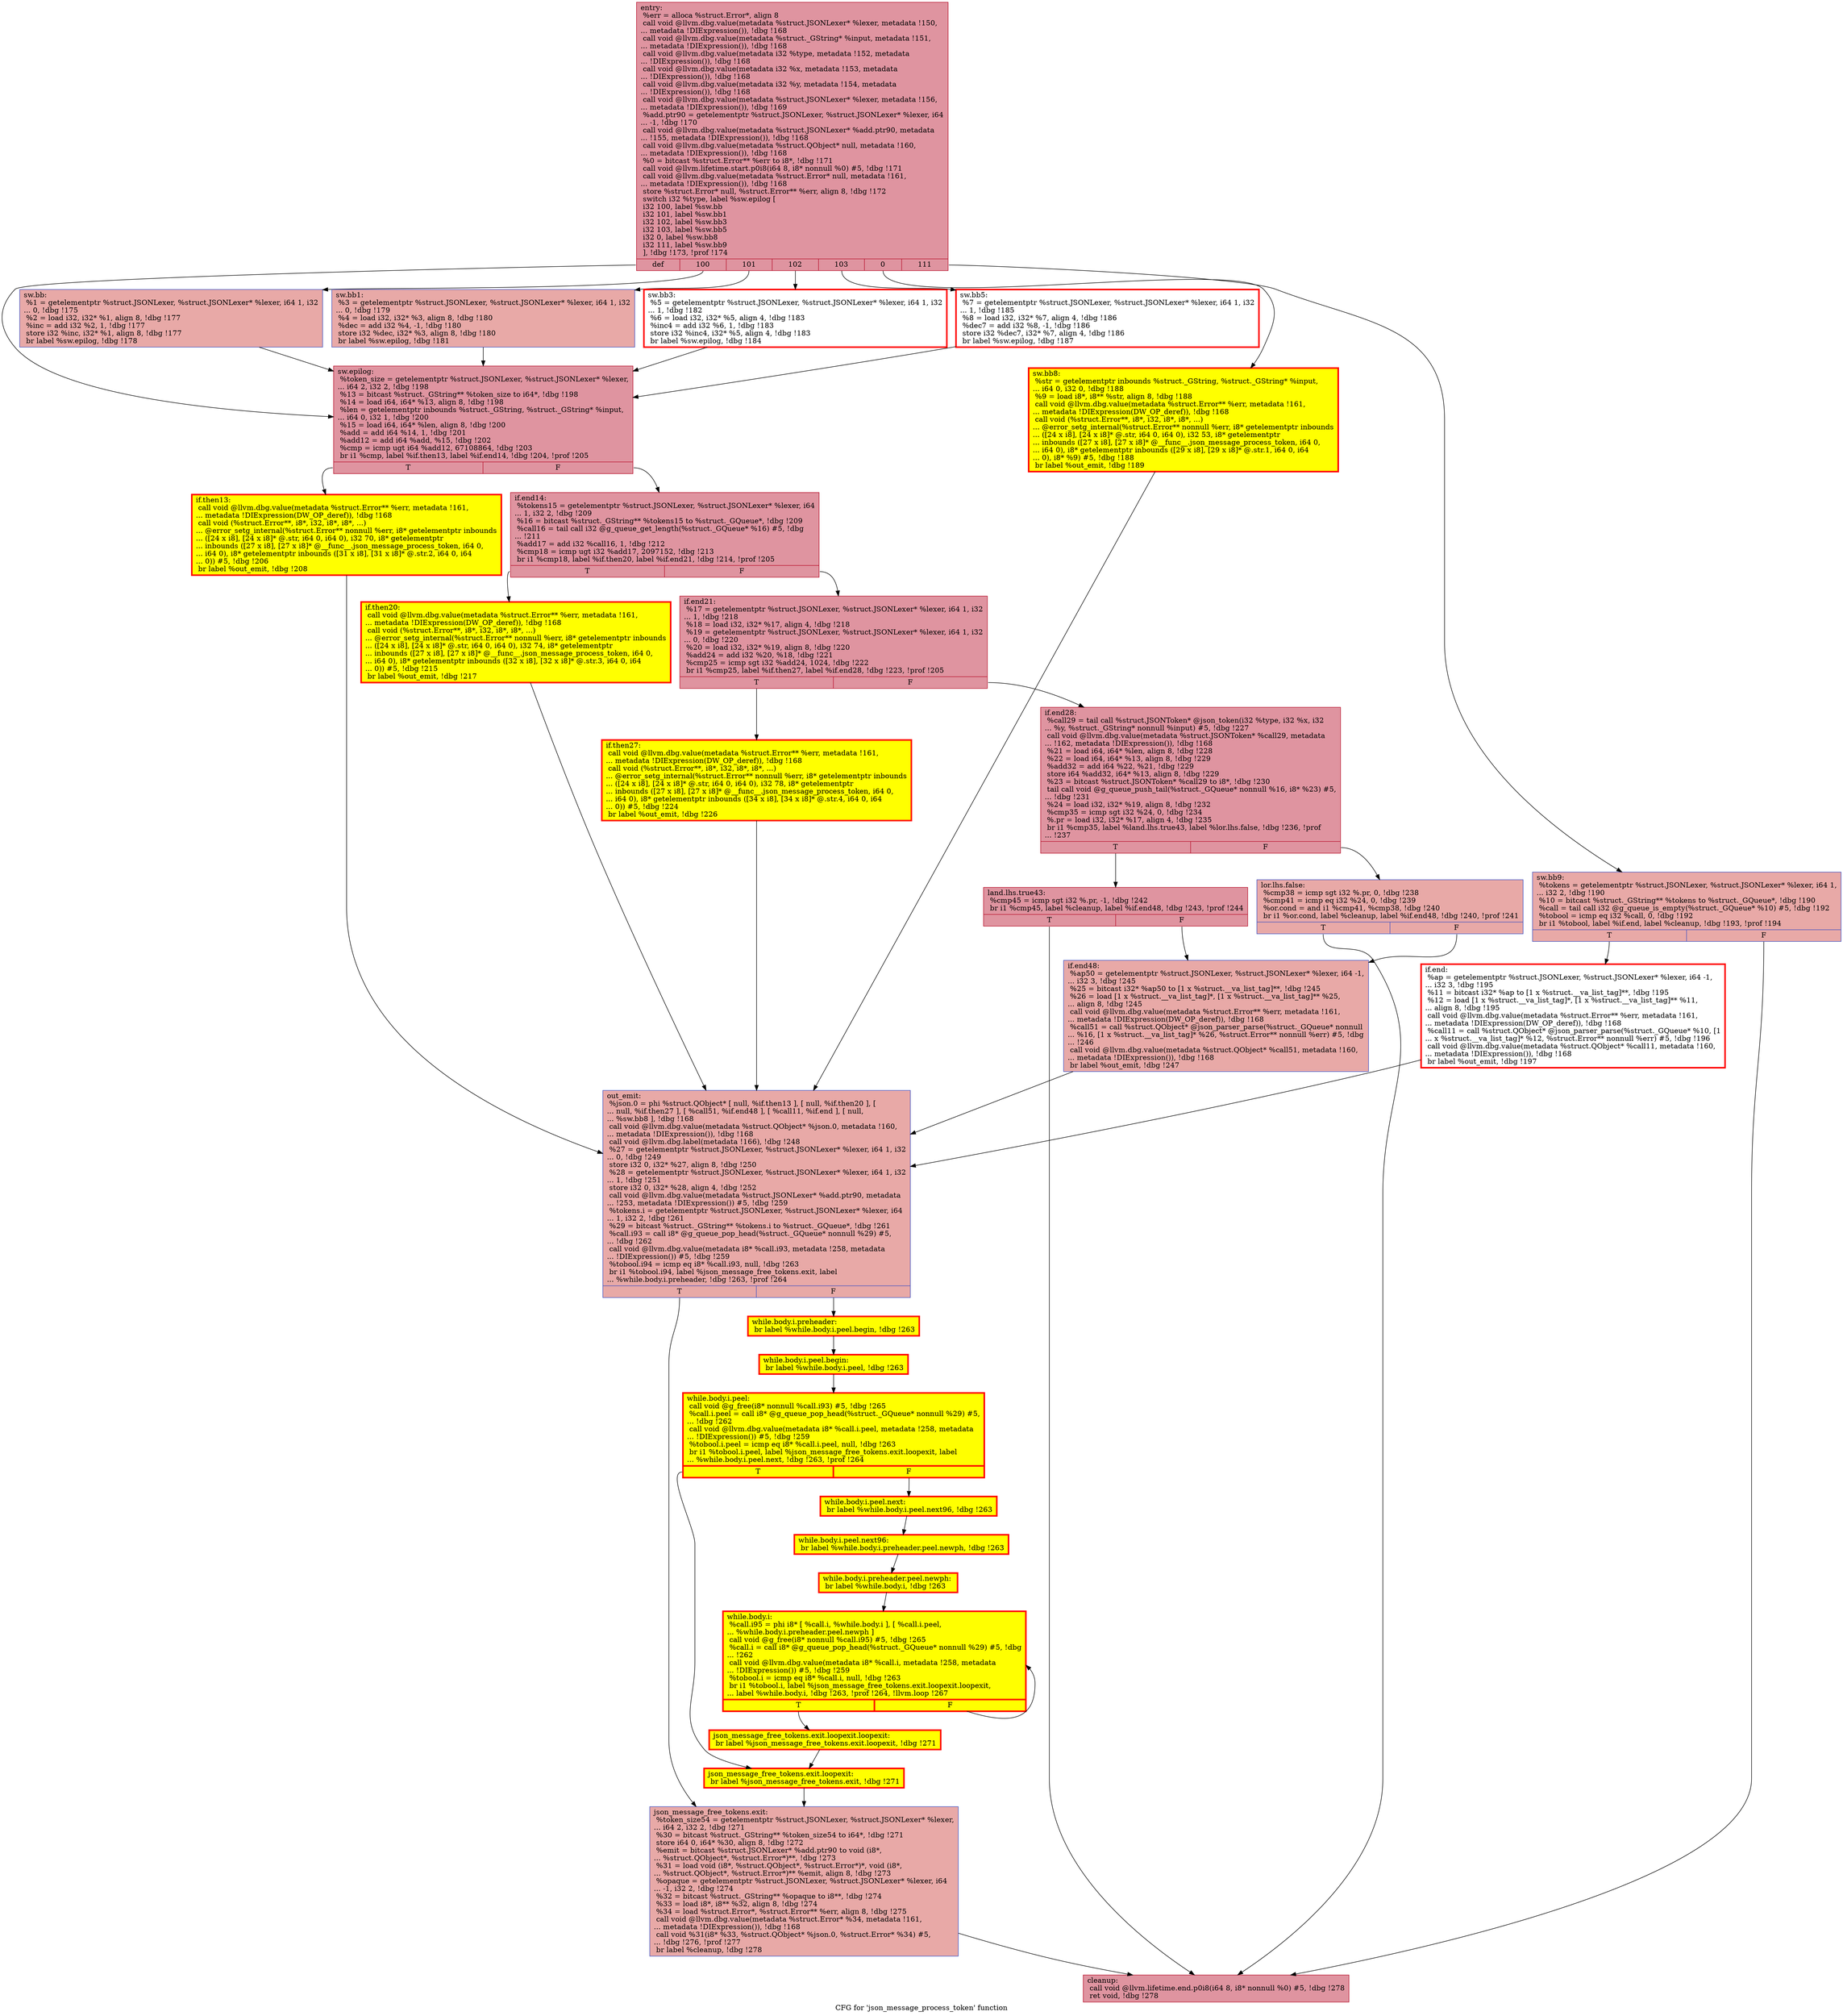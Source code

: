 digraph "CFG for 'json_message_process_token' function" {
	label="CFG for 'json_message_process_token' function";

	Node0x555a14b02830 [shape=record,color="#b70d28ff", style=filled, fillcolor="#b70d2870",label="{entry:\l  %err = alloca %struct.Error*, align 8\l  call void @llvm.dbg.value(metadata %struct.JSONLexer* %lexer, metadata !150,\l... metadata !DIExpression()), !dbg !168\l  call void @llvm.dbg.value(metadata %struct._GString* %input, metadata !151,\l... metadata !DIExpression()), !dbg !168\l  call void @llvm.dbg.value(metadata i32 %type, metadata !152, metadata\l... !DIExpression()), !dbg !168\l  call void @llvm.dbg.value(metadata i32 %x, metadata !153, metadata\l... !DIExpression()), !dbg !168\l  call void @llvm.dbg.value(metadata i32 %y, metadata !154, metadata\l... !DIExpression()), !dbg !168\l  call void @llvm.dbg.value(metadata %struct.JSONLexer* %lexer, metadata !156,\l... metadata !DIExpression()), !dbg !169\l  %add.ptr90 = getelementptr %struct.JSONLexer, %struct.JSONLexer* %lexer, i64\l... -1, !dbg !170\l  call void @llvm.dbg.value(metadata %struct.JSONLexer* %add.ptr90, metadata\l... !155, metadata !DIExpression()), !dbg !168\l  call void @llvm.dbg.value(metadata %struct.QObject* null, metadata !160,\l... metadata !DIExpression()), !dbg !168\l  %0 = bitcast %struct.Error** %err to i8*, !dbg !171\l  call void @llvm.lifetime.start.p0i8(i64 8, i8* nonnull %0) #5, !dbg !171\l  call void @llvm.dbg.value(metadata %struct.Error* null, metadata !161,\l... metadata !DIExpression()), !dbg !168\l  store %struct.Error* null, %struct.Error** %err, align 8, !dbg !172\l  switch i32 %type, label %sw.epilog [\l    i32 100, label %sw.bb\l    i32 101, label %sw.bb1\l    i32 102, label %sw.bb3\l    i32 103, label %sw.bb5\l    i32 0, label %sw.bb8\l    i32 111, label %sw.bb9\l  ], !dbg !173, !prof !174\l|{<s0>def|<s1>100|<s2>101|<s3>102|<s4>103|<s5>0|<s6>111}}"];
	Node0x555a14b02830:s0 -> Node0x555a14bb47d0;
	Node0x555a14b02830:s1 -> Node0x555a14bb4cf0;
	Node0x555a14b02830:s2 -> Node0x555a14bb5230;
	Node0x555a14b02830:s3 -> Node0x555a14bb5a60;
	Node0x555a14b02830:s4 -> Node0x555a14bb5f70;
	Node0x555a14b02830:s5 -> Node0x555a14bb6420;
	Node0x555a14b02830:s6 -> Node0x555a14bb8110;
	Node0x555a14bb4cf0 [shape=record,color="#3d50c3ff", style=filled, fillcolor="#ca3b3770",label="{sw.bb:                                            \l  %1 = getelementptr %struct.JSONLexer, %struct.JSONLexer* %lexer, i64 1, i32\l... 0, !dbg !175\l  %2 = load i32, i32* %1, align 8, !dbg !177\l  %inc = add i32 %2, 1, !dbg !177\l  store i32 %inc, i32* %1, align 8, !dbg !177\l  br label %sw.epilog, !dbg !178\l}"];
	Node0x555a14bb4cf0 -> Node0x555a14bb47d0;
	Node0x555a14bb5230 [shape=record,color="#3d50c3ff", style=filled, fillcolor="#ca3b3770",label="{sw.bb1:                                           \l  %3 = getelementptr %struct.JSONLexer, %struct.JSONLexer* %lexer, i64 1, i32\l... 0, !dbg !179\l  %4 = load i32, i32* %3, align 8, !dbg !180\l  %dec = add i32 %4, -1, !dbg !180\l  store i32 %dec, i32* %3, align 8, !dbg !180\l  br label %sw.epilog, !dbg !181\l}"];
	Node0x555a14bb5230 -> Node0x555a14bb47d0;
	Node0x555a14bb5a60 [shape=record,penwidth=3.0, color="red",label="{sw.bb3:                                           \l  %5 = getelementptr %struct.JSONLexer, %struct.JSONLexer* %lexer, i64 1, i32\l... 1, !dbg !182\l  %6 = load i32, i32* %5, align 4, !dbg !183\l  %inc4 = add i32 %6, 1, !dbg !183\l  store i32 %inc4, i32* %5, align 4, !dbg !183\l  br label %sw.epilog, !dbg !184\l}"];
	Node0x555a14bb5a60 -> Node0x555a14bb47d0;
	Node0x555a14bb5f70 [shape=record,penwidth=3.0, color="red",label="{sw.bb5:                                           \l  %7 = getelementptr %struct.JSONLexer, %struct.JSONLexer* %lexer, i64 1, i32\l... 1, !dbg !185\l  %8 = load i32, i32* %7, align 4, !dbg !186\l  %dec7 = add i32 %8, -1, !dbg !186\l  store i32 %dec7, i32* %7, align 4, !dbg !186\l  br label %sw.epilog, !dbg !187\l}"];
	Node0x555a14bb5f70 -> Node0x555a14bb47d0;
	Node0x555a14bb6420 [shape=record,penwidth=3.0, style="filled", color="red", fillcolor="yellow",label="{sw.bb8:                                           \l  %str = getelementptr inbounds %struct._GString, %struct._GString* %input,\l... i64 0, i32 0, !dbg !188\l  %9 = load i8*, i8** %str, align 8, !dbg !188\l  call void @llvm.dbg.value(metadata %struct.Error** %err, metadata !161,\l... metadata !DIExpression(DW_OP_deref)), !dbg !168\l  call void (%struct.Error**, i8*, i32, i8*, i8*, ...)\l... @error_setg_internal(%struct.Error** nonnull %err, i8* getelementptr inbounds\l... ([24 x i8], [24 x i8]* @.str, i64 0, i64 0), i32 53, i8* getelementptr\l... inbounds ([27 x i8], [27 x i8]* @__func__.json_message_process_token, i64 0,\l... i64 0), i8* getelementptr inbounds ([29 x i8], [29 x i8]* @.str.1, i64 0, i64\l... 0), i8* %9) #5, !dbg !188\l  br label %out_emit, !dbg !189\l}"];
	Node0x555a14bb6420 -> Node0x555a14bb6da0;
	Node0x555a14bb8110 [shape=record,color="#3d50c3ff", style=filled, fillcolor="#ca3b3770",label="{sw.bb9:                                           \l  %tokens = getelementptr %struct.JSONLexer, %struct.JSONLexer* %lexer, i64 1,\l... i32 2, !dbg !190\l  %10 = bitcast %struct._GString** %tokens to %struct._GQueue*, !dbg !190\l  %call = tail call i32 @g_queue_is_empty(%struct._GQueue* %10) #5, !dbg !192\l  %tobool = icmp eq i32 %call, 0, !dbg !192\l  br i1 %tobool, label %if.end, label %cleanup, !dbg !193, !prof !194\l|{<s0>T|<s1>F}}"];
	Node0x555a14bb8110:s0 -> Node0x555a14bb8210;
	Node0x555a14bb8110:s1 -> Node0x555a14bb9770;
	Node0x555a14bb8210 [shape=record,penwidth=3.0, color="red",label="{if.end:                                           \l  %ap = getelementptr %struct.JSONLexer, %struct.JSONLexer* %lexer, i64 -1,\l... i32 3, !dbg !195\l  %11 = bitcast i32* %ap to [1 x %struct.__va_list_tag]**, !dbg !195\l  %12 = load [1 x %struct.__va_list_tag]*, [1 x %struct.__va_list_tag]** %11,\l... align 8, !dbg !195\l  call void @llvm.dbg.value(metadata %struct.Error** %err, metadata !161,\l... metadata !DIExpression(DW_OP_deref)), !dbg !168\l  %call11 = call %struct.QObject* @json_parser_parse(%struct._GQueue* %10, [1\l... x %struct.__va_list_tag]* %12, %struct.Error** nonnull %err) #5, !dbg !196\l  call void @llvm.dbg.value(metadata %struct.QObject* %call11, metadata !160,\l... metadata !DIExpression()), !dbg !168\l  br label %out_emit, !dbg !197\l}"];
	Node0x555a14bb8210 -> Node0x555a14bb6da0;
	Node0x555a14bb47d0 [shape=record,color="#b70d28ff", style=filled, fillcolor="#b70d2870",label="{sw.epilog:                                        \l  %token_size = getelementptr %struct.JSONLexer, %struct.JSONLexer* %lexer,\l... i64 2, i32 2, !dbg !198\l  %13 = bitcast %struct._GString** %token_size to i64*, !dbg !198\l  %14 = load i64, i64* %13, align 8, !dbg !198\l  %len = getelementptr inbounds %struct._GString, %struct._GString* %input,\l... i64 0, i32 1, !dbg !200\l  %15 = load i64, i64* %len, align 8, !dbg !200\l  %add = add i64 %14, 1, !dbg !201\l  %add12 = add i64 %add, %15, !dbg !202\l  %cmp = icmp ugt i64 %add12, 67108864, !dbg !203\l  br i1 %cmp, label %if.then13, label %if.end14, !dbg !204, !prof !205\l|{<s0>T|<s1>F}}"];
	Node0x555a14bb47d0:s0 -> Node0x555a14b04eb0;
	Node0x555a14bb47d0:s1 -> Node0x555a14bb9200;
	Node0x555a14b04eb0 [shape=record,penwidth=3.0, style="filled", color="red", fillcolor="yellow",label="{if.then13:                                        \l  call void @llvm.dbg.value(metadata %struct.Error** %err, metadata !161,\l... metadata !DIExpression(DW_OP_deref)), !dbg !168\l  call void (%struct.Error**, i8*, i32, i8*, i8*, ...)\l... @error_setg_internal(%struct.Error** nonnull %err, i8* getelementptr inbounds\l... ([24 x i8], [24 x i8]* @.str, i64 0, i64 0), i32 70, i8* getelementptr\l... inbounds ([27 x i8], [27 x i8]* @__func__.json_message_process_token, i64 0,\l... i64 0), i8* getelementptr inbounds ([31 x i8], [31 x i8]* @.str.2, i64 0, i64\l... 0)) #5, !dbg !206\l  br label %out_emit, !dbg !208\l}"];
	Node0x555a14b04eb0 -> Node0x555a14bb6da0;
	Node0x555a14bb9200 [shape=record,color="#b70d28ff", style=filled, fillcolor="#b70d2870",label="{if.end14:                                         \l  %tokens15 = getelementptr %struct.JSONLexer, %struct.JSONLexer* %lexer, i64\l... 1, i32 2, !dbg !209\l  %16 = bitcast %struct._GString** %tokens15 to %struct._GQueue*, !dbg !209\l  %call16 = tail call i32 @g_queue_get_length(%struct._GQueue* %16) #5, !dbg\l... !211\l  %add17 = add i32 %call16, 1, !dbg !212\l  %cmp18 = icmp ugt i32 %add17, 2097152, !dbg !213\l  br i1 %cmp18, label %if.then20, label %if.end21, !dbg !214, !prof !205\l|{<s0>T|<s1>F}}"];
	Node0x555a14bb9200:s0 -> Node0x555a14bbd6e0;
	Node0x555a14bb9200:s1 -> Node0x555a14bbda10;
	Node0x555a14bbd6e0 [shape=record,penwidth=3.0, style="filled", color="red", fillcolor="yellow",label="{if.then20:                                        \l  call void @llvm.dbg.value(metadata %struct.Error** %err, metadata !161,\l... metadata !DIExpression(DW_OP_deref)), !dbg !168\l  call void (%struct.Error**, i8*, i32, i8*, i8*, ...)\l... @error_setg_internal(%struct.Error** nonnull %err, i8* getelementptr inbounds\l... ([24 x i8], [24 x i8]* @.str, i64 0, i64 0), i32 74, i8* getelementptr\l... inbounds ([27 x i8], [27 x i8]* @__func__.json_message_process_token, i64 0,\l... i64 0), i8* getelementptr inbounds ([32 x i8], [32 x i8]* @.str.3, i64 0, i64\l... 0)) #5, !dbg !215\l  br label %out_emit, !dbg !217\l}"];
	Node0x555a14bbd6e0 -> Node0x555a14bb6da0;
	Node0x555a14bbda10 [shape=record,color="#b70d28ff", style=filled, fillcolor="#b70d2870",label="{if.end21:                                         \l  %17 = getelementptr %struct.JSONLexer, %struct.JSONLexer* %lexer, i64 1, i32\l... 1, !dbg !218\l  %18 = load i32, i32* %17, align 4, !dbg !218\l  %19 = getelementptr %struct.JSONLexer, %struct.JSONLexer* %lexer, i64 1, i32\l... 0, !dbg !220\l  %20 = load i32, i32* %19, align 8, !dbg !220\l  %add24 = add i32 %20, %18, !dbg !221\l  %cmp25 = icmp sgt i32 %add24, 1024, !dbg !222\l  br i1 %cmp25, label %if.then27, label %if.end28, !dbg !223, !prof !205\l|{<s0>T|<s1>F}}"];
	Node0x555a14bbda10:s0 -> Node0x555a14baaca0;
	Node0x555a14bbda10:s1 -> Node0x555a14bbfbb0;
	Node0x555a14baaca0 [shape=record,penwidth=3.0, style="filled", color="red", fillcolor="yellow",label="{if.then27:                                        \l  call void @llvm.dbg.value(metadata %struct.Error** %err, metadata !161,\l... metadata !DIExpression(DW_OP_deref)), !dbg !168\l  call void (%struct.Error**, i8*, i32, i8*, i8*, ...)\l... @error_setg_internal(%struct.Error** nonnull %err, i8* getelementptr inbounds\l... ([24 x i8], [24 x i8]* @.str, i64 0, i64 0), i32 78, i8* getelementptr\l... inbounds ([27 x i8], [27 x i8]* @__func__.json_message_process_token, i64 0,\l... i64 0), i8* getelementptr inbounds ([34 x i8], [34 x i8]* @.str.4, i64 0, i64\l... 0)) #5, !dbg !224\l  br label %out_emit, !dbg !226\l}"];
	Node0x555a14baaca0 -> Node0x555a14bb6da0;
	Node0x555a14bbfbb0 [shape=record,color="#b70d28ff", style=filled, fillcolor="#b70d2870",label="{if.end28:                                         \l  %call29 = tail call %struct.JSONToken* @json_token(i32 %type, i32 %x, i32\l... %y, %struct._GString* nonnull %input) #5, !dbg !227\l  call void @llvm.dbg.value(metadata %struct.JSONToken* %call29, metadata\l... !162, metadata !DIExpression()), !dbg !168\l  %21 = load i64, i64* %len, align 8, !dbg !228\l  %22 = load i64, i64* %13, align 8, !dbg !229\l  %add32 = add i64 %22, %21, !dbg !229\l  store i64 %add32, i64* %13, align 8, !dbg !229\l  %23 = bitcast %struct.JSONToken* %call29 to i8*, !dbg !230\l  tail call void @g_queue_push_tail(%struct._GQueue* nonnull %16, i8* %23) #5,\l... !dbg !231\l  %24 = load i32, i32* %19, align 8, !dbg !232\l  %cmp35 = icmp sgt i32 %24, 0, !dbg !234\l  %.pr = load i32, i32* %17, align 4, !dbg !235\l  br i1 %cmp35, label %land.lhs.true43, label %lor.lhs.false, !dbg !236, !prof\l... !237\l|{<s0>T|<s1>F}}"];
	Node0x555a14bbfbb0:s0 -> Node0x555a14bc2360;
	Node0x555a14bbfbb0:s1 -> Node0x555a14bc24c0;
	Node0x555a14bc24c0 [shape=record,color="#3d50c3ff", style=filled, fillcolor="#ca3b3770",label="{lor.lhs.false:                                    \l  %cmp38 = icmp sgt i32 %.pr, 0, !dbg !238\l  %cmp41 = icmp eq i32 %24, 0, !dbg !239\l  %or.cond = and i1 %cmp41, %cmp38, !dbg !240\l  br i1 %or.cond, label %cleanup, label %if.end48, !dbg !240, !prof !241\l|{<s0>T|<s1>F}}"];
	Node0x555a14bc24c0:s0 -> Node0x555a14bb9770;
	Node0x555a14bc24c0:s1 -> Node0x555a14bc2310;
	Node0x555a14bc2360 [shape=record,color="#b70d28ff", style=filled, fillcolor="#b70d2870",label="{land.lhs.true43:                                  \l  %cmp45 = icmp sgt i32 %.pr, -1, !dbg !242\l  br i1 %cmp45, label %cleanup, label %if.end48, !dbg !243, !prof !244\l|{<s0>T|<s1>F}}"];
	Node0x555a14bc2360:s0 -> Node0x555a14bb9770;
	Node0x555a14bc2360:s1 -> Node0x555a14bc2310;
	Node0x555a14bc2310 [shape=record,color="#3d50c3ff", style=filled, fillcolor="#ca3b3770",label="{if.end48:                                         \l  %ap50 = getelementptr %struct.JSONLexer, %struct.JSONLexer* %lexer, i64 -1,\l... i32 3, !dbg !245\l  %25 = bitcast i32* %ap50 to [1 x %struct.__va_list_tag]**, !dbg !245\l  %26 = load [1 x %struct.__va_list_tag]*, [1 x %struct.__va_list_tag]** %25,\l... align 8, !dbg !245\l  call void @llvm.dbg.value(metadata %struct.Error** %err, metadata !161,\l... metadata !DIExpression(DW_OP_deref)), !dbg !168\l  %call51 = call %struct.QObject* @json_parser_parse(%struct._GQueue* nonnull\l... %16, [1 x %struct.__va_list_tag]* %26, %struct.Error** nonnull %err) #5, !dbg\l... !246\l  call void @llvm.dbg.value(metadata %struct.QObject* %call51, metadata !160,\l... metadata !DIExpression()), !dbg !168\l  br label %out_emit, !dbg !247\l}"];
	Node0x555a14bc2310 -> Node0x555a14bb6da0;
	Node0x555a14bb6da0 [shape=record,color="#3d50c3ff", style=filled, fillcolor="#ca3b3770",label="{out_emit:                                         \l  %json.0 = phi %struct.QObject* [ null, %if.then13 ], [ null, %if.then20 ], [\l... null, %if.then27 ], [ %call51, %if.end48 ], [ %call11, %if.end ], [ null,\l... %sw.bb8 ], !dbg !168\l  call void @llvm.dbg.value(metadata %struct.QObject* %json.0, metadata !160,\l... metadata !DIExpression()), !dbg !168\l  call void @llvm.dbg.label(metadata !166), !dbg !248\l  %27 = getelementptr %struct.JSONLexer, %struct.JSONLexer* %lexer, i64 1, i32\l... 0, !dbg !249\l  store i32 0, i32* %27, align 8, !dbg !250\l  %28 = getelementptr %struct.JSONLexer, %struct.JSONLexer* %lexer, i64 1, i32\l... 1, !dbg !251\l  store i32 0, i32* %28, align 4, !dbg !252\l  call void @llvm.dbg.value(metadata %struct.JSONLexer* %add.ptr90, metadata\l... !253, metadata !DIExpression()) #5, !dbg !259\l  %tokens.i = getelementptr %struct.JSONLexer, %struct.JSONLexer* %lexer, i64\l... 1, i32 2, !dbg !261\l  %29 = bitcast %struct._GString** %tokens.i to %struct._GQueue*, !dbg !261\l  %call.i93 = call i8* @g_queue_pop_head(%struct._GQueue* nonnull %29) #5,\l... !dbg !262\l  call void @llvm.dbg.value(metadata i8* %call.i93, metadata !258, metadata\l... !DIExpression()) #5, !dbg !259\l  %tobool.i94 = icmp eq i8* %call.i93, null, !dbg !263\l  br i1 %tobool.i94, label %json_message_free_tokens.exit, label\l... %while.body.i.preheader, !dbg !263, !prof !264\l|{<s0>T|<s1>F}}"];
	Node0x555a14bb6da0:s0 -> Node0x555a14bcc040;
	Node0x555a14bb6da0:s1 -> Node0x555a14cd5500;
	Node0x555a14cd5500 [shape=record,penwidth=3.0, style="filled", color="red", fillcolor="yellow",label="{while.body.i.preheader:                           \l  br label %while.body.i.peel.begin, !dbg !263\l}"];
	Node0x555a14cd5500 -> Node0x555a14cd55a0;
	Node0x555a14cd55a0 [shape=record,penwidth=3.0, style="filled", color="red", fillcolor="yellow",label="{while.body.i.peel.begin:                          \l  br label %while.body.i.peel, !dbg !263\l}"];
	Node0x555a14cd55a0 -> Node0x555a14ce5ba0;
	Node0x555a14ce5ba0 [shape=record,penwidth=3.0, style="filled", color="red", fillcolor="yellow",label="{while.body.i.peel:                                \l  call void @g_free(i8* nonnull %call.i93) #5, !dbg !265\l  %call.i.peel = call i8* @g_queue_pop_head(%struct._GQueue* nonnull %29) #5,\l... !dbg !262\l  call void @llvm.dbg.value(metadata i8* %call.i.peel, metadata !258, metadata\l... !DIExpression()) #5, !dbg !259\l  %tobool.i.peel = icmp eq i8* %call.i.peel, null, !dbg !263\l  br i1 %tobool.i.peel, label %json_message_free_tokens.exit.loopexit, label\l... %while.body.i.peel.next, !dbg !263, !prof !264\l|{<s0>T|<s1>F}}"];
	Node0x555a14ce5ba0:s0 -> Node0x555a14ce79a0;
	Node0x555a14ce5ba0:s1 -> Node0x555a14cb6470;
	Node0x555a14cb6470 [shape=record,penwidth=3.0, style="filled", color="red", fillcolor="yellow",label="{while.body.i.peel.next:                           \l  br label %while.body.i.peel.next96, !dbg !263\l}"];
	Node0x555a14cb6470 -> Node0x555a14ce44a0;
	Node0x555a14ce44a0 [shape=record,penwidth=3.0, style="filled", color="red", fillcolor="yellow",label="{while.body.i.peel.next96:                         \l  br label %while.body.i.preheader.peel.newph, !dbg !263\l}"];
	Node0x555a14ce44a0 -> Node0x555a14ce5b50;
	Node0x555a14ce5b50 [shape=record,penwidth=3.0, style="filled", color="red", fillcolor="yellow",label="{while.body.i.preheader.peel.newph:                \l  br label %while.body.i, !dbg !263\l}"];
	Node0x555a14ce5b50 -> Node0x555a14bc6680;
	Node0x555a14bc6680 [shape=record,penwidth=3.0, style="filled", color="red", fillcolor="yellow",label="{while.body.i:                                     \l  %call.i95 = phi i8* [ %call.i, %while.body.i ], [ %call.i.peel,\l... %while.body.i.preheader.peel.newph ]\l  call void @g_free(i8* nonnull %call.i95) #5, !dbg !265\l  %call.i = call i8* @g_queue_pop_head(%struct._GQueue* nonnull %29) #5, !dbg\l... !262\l  call void @llvm.dbg.value(metadata i8* %call.i, metadata !258, metadata\l... !DIExpression()) #5, !dbg !259\l  %tobool.i = icmp eq i8* %call.i, null, !dbg !263\l  br i1 %tobool.i, label %json_message_free_tokens.exit.loopexit.loopexit,\l... label %while.body.i, !dbg !263, !prof !264, !llvm.loop !267\l|{<s0>T|<s1>F}}"];
	Node0x555a14bc6680:s0 -> Node0x555a14ceb8a0;
	Node0x555a14bc6680:s1 -> Node0x555a14bc6680;
	Node0x555a14ceb8a0 [shape=record,penwidth=3.0, style="filled", color="red", fillcolor="yellow",label="{json_message_free_tokens.exit.loopexit.loopexit:  \l  br label %json_message_free_tokens.exit.loopexit, !dbg !271\l}"];
	Node0x555a14ceb8a0 -> Node0x555a14ce79a0;
	Node0x555a14ce79a0 [shape=record,penwidth=3.0, style="filled", color="red", fillcolor="yellow",label="{json_message_free_tokens.exit.loopexit:           \l  br label %json_message_free_tokens.exit, !dbg !271\l}"];
	Node0x555a14ce79a0 -> Node0x555a14bcc040;
	Node0x555a14bcc040 [shape=record,color="#3d50c3ff", style=filled, fillcolor="#ca3b3770",label="{json_message_free_tokens.exit:                    \l  %token_size54 = getelementptr %struct.JSONLexer, %struct.JSONLexer* %lexer,\l... i64 2, i32 2, !dbg !271\l  %30 = bitcast %struct._GString** %token_size54 to i64*, !dbg !271\l  store i64 0, i64* %30, align 8, !dbg !272\l  %emit = bitcast %struct.JSONLexer* %add.ptr90 to void (i8*,\l... %struct.QObject*, %struct.Error*)**, !dbg !273\l  %31 = load void (i8*, %struct.QObject*, %struct.Error*)*, void (i8*,\l... %struct.QObject*, %struct.Error*)** %emit, align 8, !dbg !273\l  %opaque = getelementptr %struct.JSONLexer, %struct.JSONLexer* %lexer, i64\l... -1, i32 2, !dbg !274\l  %32 = bitcast %struct._GString** %opaque to i8**, !dbg !274\l  %33 = load i8*, i8** %32, align 8, !dbg !274\l  %34 = load %struct.Error*, %struct.Error** %err, align 8, !dbg !275\l  call void @llvm.dbg.value(metadata %struct.Error* %34, metadata !161,\l... metadata !DIExpression()), !dbg !168\l  call void %31(i8* %33, %struct.QObject* %json.0, %struct.Error* %34) #5,\l... !dbg !276, !prof !277\l  br label %cleanup, !dbg !278\l}"];
	Node0x555a14bcc040 -> Node0x555a14bb9770;
	Node0x555a14bb9770 [shape=record,color="#b70d28ff", style=filled, fillcolor="#b70d2870",label="{cleanup:                                          \l  call void @llvm.lifetime.end.p0i8(i64 8, i8* nonnull %0) #5, !dbg !278\l  ret void, !dbg !278\l}"];
}
